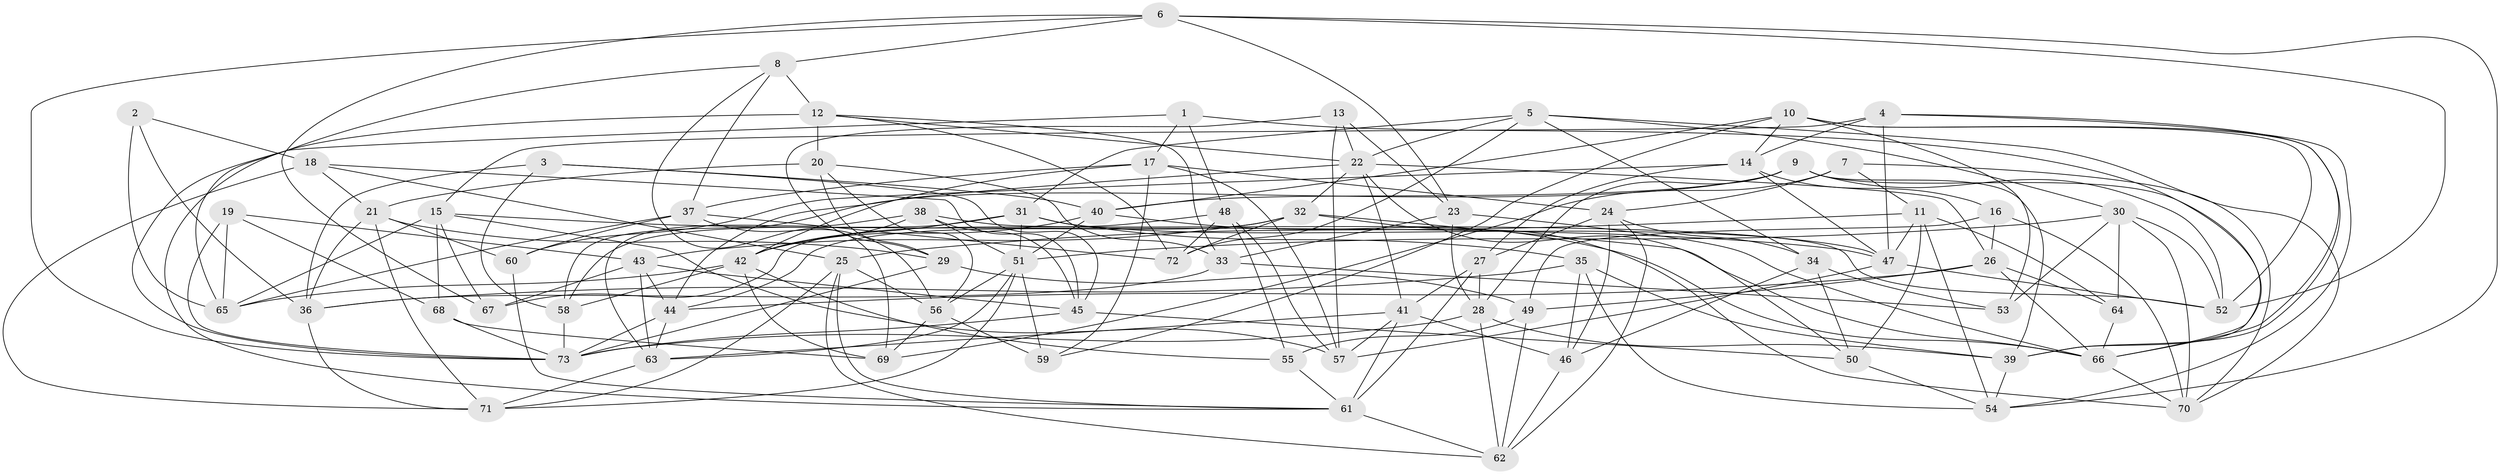 // original degree distribution, {4: 1.0}
// Generated by graph-tools (version 1.1) at 2025/03/03/09/25 03:03:00]
// undirected, 73 vertices, 202 edges
graph export_dot {
graph [start="1"]
  node [color=gray90,style=filled];
  1;
  2;
  3;
  4;
  5;
  6;
  7;
  8;
  9;
  10;
  11;
  12;
  13;
  14;
  15;
  16;
  17;
  18;
  19;
  20;
  21;
  22;
  23;
  24;
  25;
  26;
  27;
  28;
  29;
  30;
  31;
  32;
  33;
  34;
  35;
  36;
  37;
  38;
  39;
  40;
  41;
  42;
  43;
  44;
  45;
  46;
  47;
  48;
  49;
  50;
  51;
  52;
  53;
  54;
  55;
  56;
  57;
  58;
  59;
  60;
  61;
  62;
  63;
  64;
  65;
  66;
  67;
  68;
  69;
  70;
  71;
  72;
  73;
  1 -- 17 [weight=1.0];
  1 -- 39 [weight=1.0];
  1 -- 48 [weight=1.0];
  1 -- 73 [weight=1.0];
  2 -- 18 [weight=2.0];
  2 -- 36 [weight=1.0];
  2 -- 65 [weight=1.0];
  3 -- 36 [weight=1.0];
  3 -- 40 [weight=1.0];
  3 -- 45 [weight=1.0];
  3 -- 58 [weight=1.0];
  4 -- 14 [weight=1.0];
  4 -- 15 [weight=1.0];
  4 -- 39 [weight=1.0];
  4 -- 47 [weight=2.0];
  4 -- 54 [weight=1.0];
  5 -- 22 [weight=1.0];
  5 -- 30 [weight=1.0];
  5 -- 31 [weight=1.0];
  5 -- 34 [weight=1.0];
  5 -- 70 [weight=1.0];
  5 -- 72 [weight=1.0];
  6 -- 8 [weight=1.0];
  6 -- 23 [weight=1.0];
  6 -- 52 [weight=1.0];
  6 -- 54 [weight=1.0];
  6 -- 67 [weight=1.0];
  6 -- 73 [weight=1.0];
  7 -- 11 [weight=1.0];
  7 -- 24 [weight=1.0];
  7 -- 69 [weight=1.0];
  7 -- 70 [weight=1.0];
  8 -- 12 [weight=2.0];
  8 -- 37 [weight=1.0];
  8 -- 65 [weight=1.0];
  8 -- 69 [weight=1.0];
  9 -- 28 [weight=1.0];
  9 -- 39 [weight=1.0];
  9 -- 40 [weight=1.0];
  9 -- 52 [weight=1.0];
  9 -- 58 [weight=1.0];
  9 -- 66 [weight=1.0];
  10 -- 14 [weight=1.0];
  10 -- 40 [weight=1.0];
  10 -- 52 [weight=1.0];
  10 -- 53 [weight=1.0];
  10 -- 59 [weight=1.0];
  10 -- 66 [weight=1.0];
  11 -- 25 [weight=1.0];
  11 -- 47 [weight=1.0];
  11 -- 50 [weight=1.0];
  11 -- 54 [weight=1.0];
  11 -- 64 [weight=1.0];
  12 -- 20 [weight=2.0];
  12 -- 22 [weight=1.0];
  12 -- 33 [weight=1.0];
  12 -- 61 [weight=1.0];
  12 -- 72 [weight=1.0];
  13 -- 22 [weight=1.0];
  13 -- 23 [weight=1.0];
  13 -- 29 [weight=1.0];
  13 -- 57 [weight=1.0];
  14 -- 16 [weight=1.0];
  14 -- 27 [weight=1.0];
  14 -- 47 [weight=1.0];
  14 -- 60 [weight=1.0];
  15 -- 47 [weight=1.0];
  15 -- 57 [weight=1.0];
  15 -- 65 [weight=1.0];
  15 -- 67 [weight=1.0];
  15 -- 68 [weight=1.0];
  16 -- 26 [weight=1.0];
  16 -- 49 [weight=1.0];
  16 -- 70 [weight=1.0];
  17 -- 24 [weight=1.0];
  17 -- 37 [weight=1.0];
  17 -- 42 [weight=1.0];
  17 -- 57 [weight=1.0];
  17 -- 59 [weight=1.0];
  18 -- 21 [weight=1.0];
  18 -- 25 [weight=1.0];
  18 -- 45 [weight=1.0];
  18 -- 71 [weight=1.0];
  19 -- 43 [weight=1.0];
  19 -- 65 [weight=1.0];
  19 -- 68 [weight=1.0];
  19 -- 73 [weight=1.0];
  20 -- 21 [weight=1.0];
  20 -- 29 [weight=1.0];
  20 -- 33 [weight=1.0];
  20 -- 56 [weight=1.0];
  21 -- 29 [weight=1.0];
  21 -- 36 [weight=1.0];
  21 -- 60 [weight=1.0];
  21 -- 71 [weight=1.0];
  22 -- 26 [weight=1.0];
  22 -- 32 [weight=1.0];
  22 -- 41 [weight=1.0];
  22 -- 44 [weight=1.0];
  22 -- 50 [weight=1.0];
  23 -- 28 [weight=1.0];
  23 -- 33 [weight=2.0];
  23 -- 66 [weight=1.0];
  24 -- 27 [weight=1.0];
  24 -- 34 [weight=1.0];
  24 -- 46 [weight=1.0];
  24 -- 62 [weight=1.0];
  25 -- 56 [weight=1.0];
  25 -- 61 [weight=1.0];
  25 -- 62 [weight=1.0];
  25 -- 71 [weight=1.0];
  26 -- 44 [weight=1.0];
  26 -- 49 [weight=1.0];
  26 -- 64 [weight=1.0];
  26 -- 66 [weight=1.0];
  27 -- 28 [weight=1.0];
  27 -- 41 [weight=1.0];
  27 -- 61 [weight=2.0];
  28 -- 39 [weight=1.0];
  28 -- 62 [weight=1.0];
  28 -- 73 [weight=1.0];
  29 -- 49 [weight=2.0];
  29 -- 73 [weight=1.0];
  30 -- 51 [weight=1.0];
  30 -- 52 [weight=1.0];
  30 -- 53 [weight=1.0];
  30 -- 64 [weight=1.0];
  30 -- 70 [weight=1.0];
  31 -- 35 [weight=1.0];
  31 -- 42 [weight=1.0];
  31 -- 47 [weight=1.0];
  31 -- 51 [weight=1.0];
  31 -- 58 [weight=1.0];
  32 -- 43 [weight=1.0];
  32 -- 44 [weight=1.0];
  32 -- 66 [weight=1.0];
  32 -- 70 [weight=1.0];
  32 -- 72 [weight=1.0];
  33 -- 36 [weight=1.0];
  33 -- 53 [weight=1.0];
  34 -- 46 [weight=1.0];
  34 -- 50 [weight=2.0];
  34 -- 53 [weight=1.0];
  35 -- 36 [weight=1.0];
  35 -- 39 [weight=1.0];
  35 -- 46 [weight=2.0];
  35 -- 54 [weight=1.0];
  36 -- 71 [weight=1.0];
  37 -- 56 [weight=1.0];
  37 -- 60 [weight=1.0];
  37 -- 65 [weight=1.0];
  37 -- 72 [weight=1.0];
  38 -- 42 [weight=2.0];
  38 -- 45 [weight=1.0];
  38 -- 51 [weight=1.0];
  38 -- 52 [weight=1.0];
  38 -- 63 [weight=1.0];
  39 -- 54 [weight=1.0];
  40 -- 42 [weight=1.0];
  40 -- 51 [weight=1.0];
  40 -- 66 [weight=1.0];
  41 -- 46 [weight=1.0];
  41 -- 57 [weight=1.0];
  41 -- 61 [weight=1.0];
  41 -- 63 [weight=1.0];
  42 -- 55 [weight=1.0];
  42 -- 58 [weight=2.0];
  42 -- 65 [weight=1.0];
  42 -- 69 [weight=1.0];
  43 -- 44 [weight=1.0];
  43 -- 45 [weight=1.0];
  43 -- 63 [weight=1.0];
  43 -- 67 [weight=1.0];
  44 -- 63 [weight=1.0];
  44 -- 73 [weight=1.0];
  45 -- 50 [weight=1.0];
  45 -- 73 [weight=1.0];
  46 -- 62 [weight=1.0];
  47 -- 52 [weight=1.0];
  47 -- 57 [weight=1.0];
  48 -- 55 [weight=1.0];
  48 -- 57 [weight=1.0];
  48 -- 67 [weight=1.0];
  48 -- 72 [weight=2.0];
  49 -- 55 [weight=1.0];
  49 -- 62 [weight=1.0];
  50 -- 54 [weight=1.0];
  51 -- 56 [weight=1.0];
  51 -- 59 [weight=1.0];
  51 -- 63 [weight=1.0];
  51 -- 71 [weight=1.0];
  55 -- 61 [weight=1.0];
  56 -- 59 [weight=1.0];
  56 -- 69 [weight=1.0];
  58 -- 73 [weight=1.0];
  60 -- 61 [weight=1.0];
  61 -- 62 [weight=1.0];
  63 -- 71 [weight=1.0];
  64 -- 66 [weight=1.0];
  66 -- 70 [weight=1.0];
  68 -- 69 [weight=2.0];
  68 -- 73 [weight=2.0];
}

